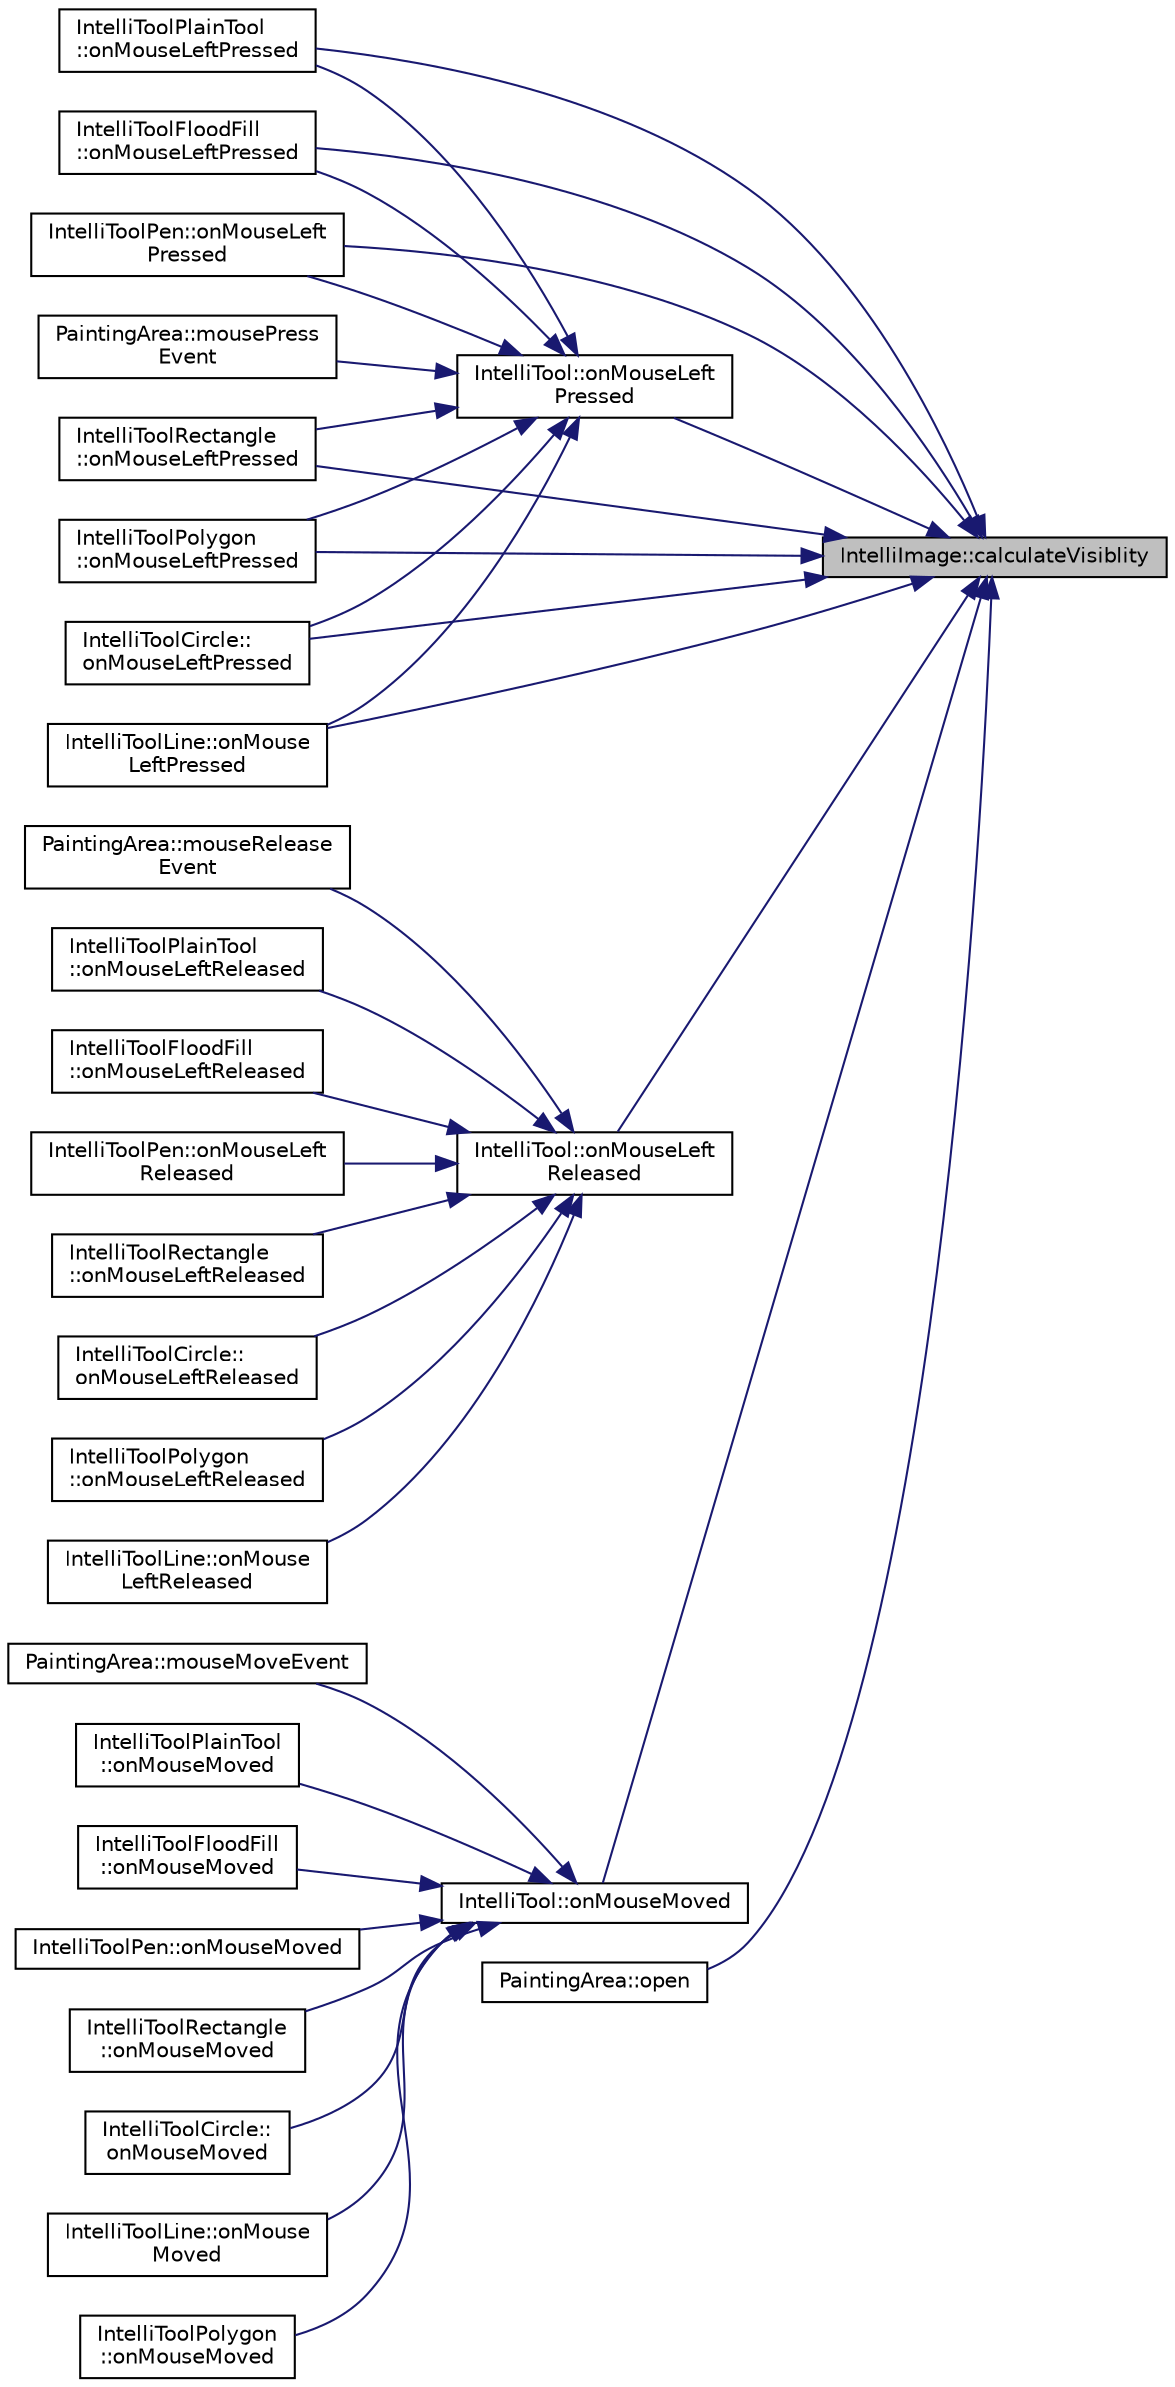 digraph "IntelliImage::calculateVisiblity"
{
 // LATEX_PDF_SIZE
  edge [fontname="Helvetica",fontsize="10",labelfontname="Helvetica",labelfontsize="10"];
  node [fontname="Helvetica",fontsize="10",shape=record];
  rankdir="RL";
  Node1 [label="IntelliImage::calculateVisiblity",height=0.2,width=0.4,color="black", fillcolor="grey75", style="filled", fontcolor="black",tooltip="An abstract function that calculates the visiblity of the Image data if needed."];
  Node1 -> Node2 [dir="back",color="midnightblue",fontsize="10",style="solid",fontname="Helvetica"];
  Node2 [label="IntelliToolPlainTool\l::onMouseLeftPressed",height=0.2,width=0.4,color="black", fillcolor="white", style="filled",URL="$class_intelli_tool_plain_tool.html#ab786dd5fa80af863246013d43c4b7ac9",tooltip="A function managing the left click pressed of a mouse. Filling the whole canvas."];
  Node1 -> Node3 [dir="back",color="midnightblue",fontsize="10",style="solid",fontname="Helvetica"];
  Node3 [label="IntelliToolFloodFill\l::onMouseLeftPressed",height=0.2,width=0.4,color="black", fillcolor="white", style="filled",URL="$class_intelli_tool_flood_fill.html#ac85e3cb6233508ff9612833a8d9e3961",tooltip="A function managing the left click pressed of a mouse. Sets the point to flood fill around and does t..."];
  Node1 -> Node4 [dir="back",color="midnightblue",fontsize="10",style="solid",fontname="Helvetica"];
  Node4 [label="IntelliToolPen::onMouseLeft\lPressed",height=0.2,width=0.4,color="black", fillcolor="white", style="filled",URL="$class_intelli_tool_pen.html#a8ff40aef6d38eb55af31a19322429205",tooltip="A function managing the left click pressed of a mouse. Starting the drawing procedure."];
  Node1 -> Node5 [dir="back",color="midnightblue",fontsize="10",style="solid",fontname="Helvetica"];
  Node5 [label="IntelliToolRectangle\l::onMouseLeftPressed",height=0.2,width=0.4,color="black", fillcolor="white", style="filled",URL="$class_intelli_tool_rectangle.html#ae03c307ccf66cbe3fd59e3657712368d",tooltip="A function managing the left click pressed of a mouse. Setting the originCorner and draws a rectangle..."];
  Node1 -> Node6 [dir="back",color="midnightblue",fontsize="10",style="solid",fontname="Helvetica"];
  Node6 [label="IntelliToolPolygon\l::onMouseLeftPressed",height=0.2,width=0.4,color="black", fillcolor="white", style="filled",URL="$class_intelli_tool_polygon.html#ad5d3b741be6d0647a9cdc9da2cb8bc3d",tooltip="A function managing the left click pressed of a mouse. Setting polygon points."];
  Node1 -> Node7 [dir="back",color="midnightblue",fontsize="10",style="solid",fontname="Helvetica"];
  Node7 [label="IntelliToolCircle::\lonMouseLeftPressed",height=0.2,width=0.4,color="black", fillcolor="white", style="filled",URL="$class_intelli_tool_circle.html#ae883b8ae833c78a8867e626c600f9639",tooltip="A function managing the left click pressed of a mouse. Sets the middle point of the cricle."];
  Node1 -> Node8 [dir="back",color="midnightblue",fontsize="10",style="solid",fontname="Helvetica"];
  Node8 [label="IntelliToolLine::onMouse\lLeftPressed",height=0.2,width=0.4,color="black", fillcolor="white", style="filled",URL="$class_intelli_tool_line.html#a155d676a5f98311217eb095be4759846",tooltip="A function managing the left click pressed of a mouse. Sets the starting point of the line."];
  Node1 -> Node9 [dir="back",color="midnightblue",fontsize="10",style="solid",fontname="Helvetica"];
  Node9 [label="IntelliTool::onMouseLeft\lPressed",height=0.2,width=0.4,color="black", fillcolor="white", style="filled",URL="$class_intelli_tool.html#a34b7ef1dde96b94a0ce450a25ae1778c",tooltip="A function managing the left click Pressed of a Mouse. Resetting the current draw...."];
  Node9 -> Node10 [dir="back",color="midnightblue",fontsize="10",style="solid",fontname="Helvetica"];
  Node10 [label="PaintingArea::mousePress\lEvent",height=0.2,width=0.4,color="black", fillcolor="white", style="filled",URL="$class_painting_area.html#abfe445f8d9b70ae42bfeda874127dd15",tooltip=" "];
  Node9 -> Node2 [dir="back",color="midnightblue",fontsize="10",style="solid",fontname="Helvetica"];
  Node9 -> Node3 [dir="back",color="midnightblue",fontsize="10",style="solid",fontname="Helvetica"];
  Node9 -> Node4 [dir="back",color="midnightblue",fontsize="10",style="solid",fontname="Helvetica"];
  Node9 -> Node5 [dir="back",color="midnightblue",fontsize="10",style="solid",fontname="Helvetica"];
  Node9 -> Node7 [dir="back",color="midnightblue",fontsize="10",style="solid",fontname="Helvetica"];
  Node9 -> Node6 [dir="back",color="midnightblue",fontsize="10",style="solid",fontname="Helvetica"];
  Node9 -> Node8 [dir="back",color="midnightblue",fontsize="10",style="solid",fontname="Helvetica"];
  Node1 -> Node11 [dir="back",color="midnightblue",fontsize="10",style="solid",fontname="Helvetica"];
  Node11 [label="IntelliTool::onMouseLeft\lReleased",height=0.2,width=0.4,color="black", fillcolor="white", style="filled",URL="$class_intelli_tool.html#a906a2575c16c8a33cb2a5197f8d8cc5b",tooltip="A function managing the left click Released of a Mouse. Call this in child classes!"];
  Node11 -> Node12 [dir="back",color="midnightblue",fontsize="10",style="solid",fontname="Helvetica"];
  Node12 [label="PaintingArea::mouseRelease\lEvent",height=0.2,width=0.4,color="black", fillcolor="white", style="filled",URL="$class_painting_area.html#a35b5df914acb608cc29717659793359c",tooltip=" "];
  Node11 -> Node13 [dir="back",color="midnightblue",fontsize="10",style="solid",fontname="Helvetica"];
  Node13 [label="IntelliToolPlainTool\l::onMouseLeftReleased",height=0.2,width=0.4,color="black", fillcolor="white", style="filled",URL="$class_intelli_tool_plain_tool.html#ac23f5d0f07e42fd7c2ea3fc1347da400",tooltip="A function managing the left click released of a mouse. Merging the fill to the active layer."];
  Node11 -> Node14 [dir="back",color="midnightblue",fontsize="10",style="solid",fontname="Helvetica"];
  Node14 [label="IntelliToolFloodFill\l::onMouseLeftReleased",height=0.2,width=0.4,color="black", fillcolor="white", style="filled",URL="$class_intelli_tool_flood_fill.html#a7438ef96c6c36068bce76e2364e8594c",tooltip="A function managing the left click released of a mouse."];
  Node11 -> Node15 [dir="back",color="midnightblue",fontsize="10",style="solid",fontname="Helvetica"];
  Node15 [label="IntelliToolPen::onMouseLeft\lReleased",height=0.2,width=0.4,color="black", fillcolor="white", style="filled",URL="$class_intelli_tool_pen.html#abda7a22b9766fa4ad254324a53cab94d",tooltip="A function managing the left click released of a mouse. Merging the drawing to the active layer."];
  Node11 -> Node16 [dir="back",color="midnightblue",fontsize="10",style="solid",fontname="Helvetica"];
  Node16 [label="IntelliToolRectangle\l::onMouseLeftReleased",height=0.2,width=0.4,color="black", fillcolor="white", style="filled",URL="$class_intelli_tool_rectangle.html#a94460e3ff1c19e80bde922c55f53cc43",tooltip="A function managing the left click released of a mouse. Merging the draw to the active layer."];
  Node11 -> Node17 [dir="back",color="midnightblue",fontsize="10",style="solid",fontname="Helvetica"];
  Node17 [label="IntelliToolCircle::\lonMouseLeftReleased",height=0.2,width=0.4,color="black", fillcolor="white", style="filled",URL="$class_intelli_tool_circle.html#ad8e438ec997c57262b5efc2db4cee1a3",tooltip="A function managing the left click released of a mouse."];
  Node11 -> Node18 [dir="back",color="midnightblue",fontsize="10",style="solid",fontname="Helvetica"];
  Node18 [label="IntelliToolPolygon\l::onMouseLeftReleased",height=0.2,width=0.4,color="black", fillcolor="white", style="filled",URL="$class_intelli_tool_polygon.html#a4e1473ff408ae2e11cf6a43f6f575f21",tooltip="A function managing the left click released of a mouse. Merging the fill to the active layer."];
  Node11 -> Node19 [dir="back",color="midnightblue",fontsize="10",style="solid",fontname="Helvetica"];
  Node19 [label="IntelliToolLine::onMouse\lLeftReleased",height=0.2,width=0.4,color="black", fillcolor="white", style="filled",URL="$class_intelli_tool_line.html#ac93f76ff20a1c111a403b298bab02482",tooltip="A function managing the left click released of a mouse."];
  Node1 -> Node20 [dir="back",color="midnightblue",fontsize="10",style="solid",fontname="Helvetica"];
  Node20 [label="IntelliTool::onMouseMoved",height=0.2,width=0.4,color="black", fillcolor="white", style="filled",URL="$class_intelli_tool.html#ac10e20414cd8855a2f9b103fb6408639",tooltip="A function managing the mouse moved event. Call this in child classes!"];
  Node20 -> Node21 [dir="back",color="midnightblue",fontsize="10",style="solid",fontname="Helvetica"];
  Node21 [label="PaintingArea::mouseMoveEvent",height=0.2,width=0.4,color="black", fillcolor="white", style="filled",URL="$class_painting_area.html#aa22e274b6094a9619f196cd7b49526b5",tooltip=" "];
  Node20 -> Node22 [dir="back",color="midnightblue",fontsize="10",style="solid",fontname="Helvetica"];
  Node22 [label="IntelliToolPlainTool\l::onMouseMoved",height=0.2,width=0.4,color="black", fillcolor="white", style="filled",URL="$class_intelli_tool_plain_tool.html#ad7546a6335bb3bb4cbf0e1883788d41c",tooltip="A function managing the mouse moved event."];
  Node20 -> Node23 [dir="back",color="midnightblue",fontsize="10",style="solid",fontname="Helvetica"];
  Node23 [label="IntelliToolFloodFill\l::onMouseMoved",height=0.2,width=0.4,color="black", fillcolor="white", style="filled",URL="$class_intelli_tool_flood_fill.html#a3cd42cea99bc7583875abcc0c274c668",tooltip="A function managing the mouse moved event."];
  Node20 -> Node24 [dir="back",color="midnightblue",fontsize="10",style="solid",fontname="Helvetica"];
  Node24 [label="IntelliToolPen::onMouseMoved",height=0.2,width=0.4,color="black", fillcolor="white", style="filled",URL="$class_intelli_tool_pen.html#a58d1d636497b630647ce0c4d652737c2",tooltip="A function managing the mouse moved event. To draw the line."];
  Node20 -> Node25 [dir="back",color="midnightblue",fontsize="10",style="solid",fontname="Helvetica"];
  Node25 [label="IntelliToolRectangle\l::onMouseMoved",height=0.2,width=0.4,color="black", fillcolor="white", style="filled",URL="$class_intelli_tool_rectangle.html#a4b5931071e21eb6949ffe357315e408b",tooltip="A function managing the mouse moved event.Drawing a rectangle to currrent mouse position."];
  Node20 -> Node26 [dir="back",color="midnightblue",fontsize="10",style="solid",fontname="Helvetica"];
  Node26 [label="IntelliToolCircle::\lonMouseMoved",height=0.2,width=0.4,color="black", fillcolor="white", style="filled",URL="$class_intelli_tool_circle.html#a90ee58c5390a86afc75c14ca79b91d7b",tooltip="A function managing the mouse moved event. Draws a circle with radius of eulerian norm of mouse posit..."];
  Node20 -> Node27 [dir="back",color="midnightblue",fontsize="10",style="solid",fontname="Helvetica"];
  Node27 [label="IntelliToolLine::onMouse\lMoved",height=0.2,width=0.4,color="black", fillcolor="white", style="filled",URL="$class_intelli_tool_line.html#abc6324ef0778823fe7e35aef8ae37f9b",tooltip="A function managing the mouse moved event. Drawing a Line from the startpoint to the current mouse po..."];
  Node20 -> Node28 [dir="back",color="midnightblue",fontsize="10",style="solid",fontname="Helvetica"];
  Node28 [label="IntelliToolPolygon\l::onMouseMoved",height=0.2,width=0.4,color="black", fillcolor="white", style="filled",URL="$class_intelli_tool_polygon.html#a0e3a1135f04c73c159137ae219a38922",tooltip="A function managing the mouse moved event."];
  Node1 -> Node29 [dir="back",color="midnightblue",fontsize="10",style="solid",fontname="Helvetica"];
  Node29 [label="PaintingArea::open",height=0.2,width=0.4,color="black", fillcolor="white", style="filled",URL="$class_painting_area.html#a1f597740b4d7b4bc2e24c51f8cb0b6eb",tooltip="The open method is used for loading a picture into the current layer."];
}
